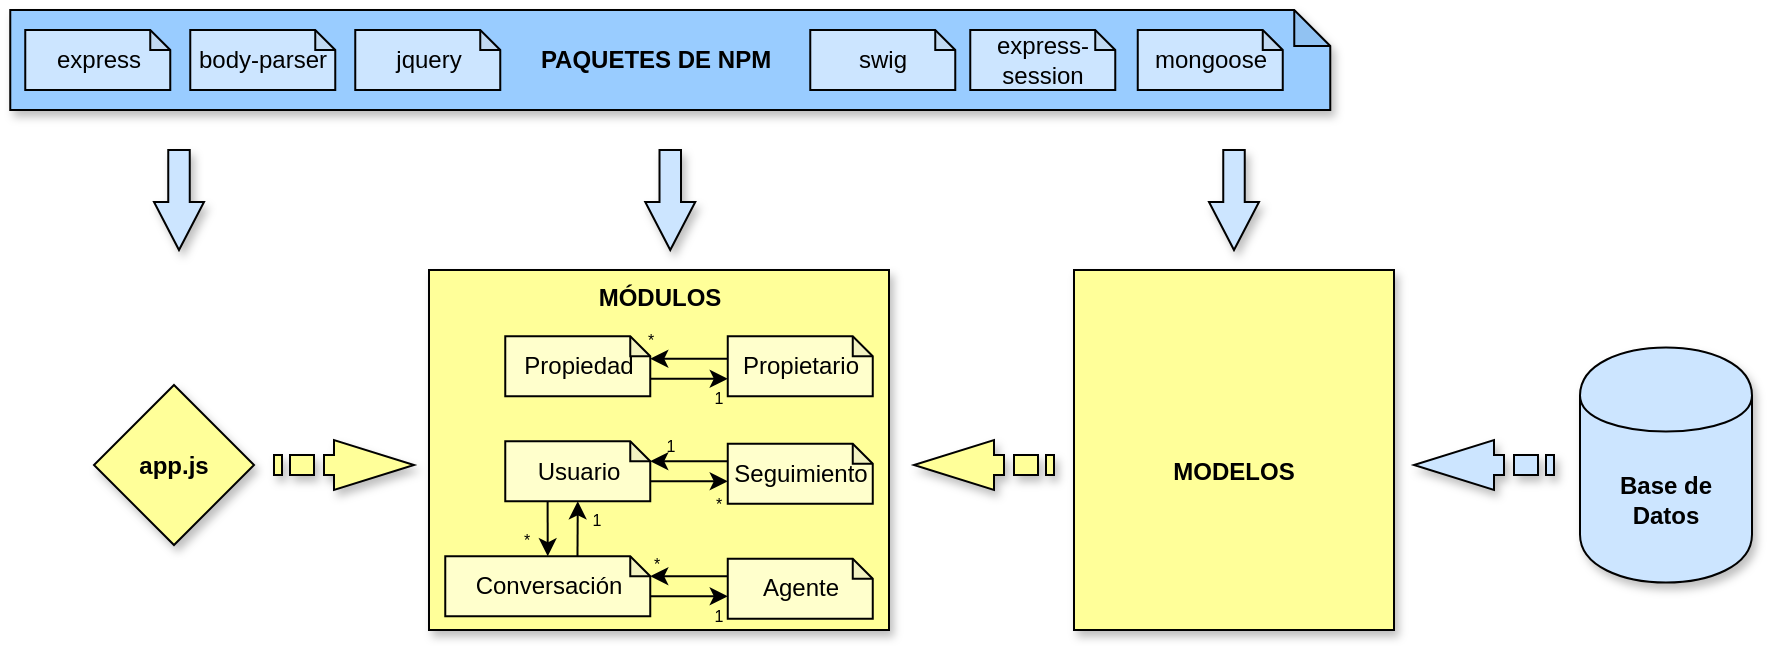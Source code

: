 <mxfile version="12.6.5" type="device"><diagram id="5Oz1-90RKP09hqG2rS-8" name="Page-1"><mxGraphModel dx="2747" dy="1347" grid="0" gridSize="10" guides="1" tooltips="1" connect="1" arrows="1" fold="1" page="0" pageScale="1" pageWidth="827" pageHeight="1169" math="0" shadow="0"><root><mxCell id="0"/><mxCell id="1" parent="0"/><mxCell id="8kpAlpK9c95EWvmfE53N-1" value="" style="rounded=0;whiteSpace=wrap;html=1;shadow=1;fillColor=#FFFF99;" parent="1" vertex="1"><mxGeometry x="457.5" y="410" width="230" height="180" as="geometry"/></mxCell><mxCell id="8kpAlpK9c95EWvmfE53N-2" value="" style="rounded=0;whiteSpace=wrap;html=1;shadow=1;fillColor=#FFFF99;" parent="1" vertex="1"><mxGeometry x="780" y="410" width="160" height="180" as="geometry"/></mxCell><mxCell id="8kpAlpK9c95EWvmfE53N-3" value="&lt;b&gt;Base de&lt;br&gt;Datos&lt;/b&gt;" style="shape=cylinder;whiteSpace=wrap;html=1;boundedLbl=1;backgroundOutline=1;shadow=1;fillColor=#CCE5FF;" parent="1" vertex="1"><mxGeometry x="1033" y="448.75" width="86" height="117.5" as="geometry"/></mxCell><mxCell id="8kpAlpK9c95EWvmfE53N-8" value="" style="shape=note;whiteSpace=wrap;html=1;backgroundOutline=1;darkOpacity=0.05;size=18;shadow=1;fillColor=#99CCFF;" parent="1" vertex="1"><mxGeometry x="248.13" y="280" width="660" height="50" as="geometry"/></mxCell><mxCell id="8kpAlpK9c95EWvmfE53N-9" value="" style="html=1;shadow=1;dashed=0;align=center;verticalAlign=middle;shape=mxgraph.arrows2.arrow;dy=0.57;dx=24;direction=south;notch=0;fillColor=#CCE5FF;" parent="1" vertex="1"><mxGeometry x="565.63" y="350" width="25" height="50" as="geometry"/></mxCell><mxCell id="8kpAlpK9c95EWvmfE53N-10" value="" style="html=1;shadow=1;dashed=0;align=center;verticalAlign=middle;shape=mxgraph.arrows2.arrow;dy=0.57;dx=24;direction=south;notch=0;fillColor=#CCE5FF;" parent="1" vertex="1"><mxGeometry x="847.5" y="350" width="25" height="50" as="geometry"/></mxCell><mxCell id="8kpAlpK9c95EWvmfE53N-23" value="&lt;b&gt;app.js&lt;/b&gt;" style="rhombus;whiteSpace=wrap;html=1;shadow=1;fillColor=#FFFF99;" parent="1" vertex="1"><mxGeometry x="290" y="467.5" width="80" height="80" as="geometry"/></mxCell><mxCell id="8kpAlpK9c95EWvmfE53N-27" value="" style="html=1;shadow=1;dashed=0;align=center;verticalAlign=middle;shape=mxgraph.arrows2.arrow;dy=0.57;dx=24;direction=south;notch=0;fillColor=#CCE5FF;" parent="1" vertex="1"><mxGeometry x="320" y="350" width="25" height="50" as="geometry"/></mxCell><mxCell id="8kpAlpK9c95EWvmfE53N-29" value="" style="html=1;shadow=1;dashed=0;align=center;verticalAlign=middle;shape=mxgraph.arrows2.stripedArrow;dy=0.6;dx=40;notch=25;fillColor=#FFFF99;rotation=-180;" parent="1" vertex="1"><mxGeometry x="700" y="495" width="70" height="25" as="geometry"/></mxCell><mxCell id="8kpAlpK9c95EWvmfE53N-31" value="Propiedad" style="shape=note;whiteSpace=wrap;html=1;backgroundOutline=1;darkOpacity=0.05;shadow=0;fillColor=#FFFFCC;size=10;" parent="1" vertex="1"><mxGeometry x="495.63" y="443.13" width="72.5" height="30" as="geometry"/></mxCell><mxCell id="8kpAlpK9c95EWvmfE53N-33" value="Usuario" style="shape=note;whiteSpace=wrap;html=1;backgroundOutline=1;darkOpacity=0.05;shadow=0;fillColor=#FFFFCC;size=10;" parent="1" vertex="1"><mxGeometry x="495.63" y="495.63" width="72.5" height="30" as="geometry"/></mxCell><mxCell id="8kpAlpK9c95EWvmfE53N-34" value="Seguimiento" style="shape=note;whiteSpace=wrap;html=1;backgroundOutline=1;darkOpacity=0.05;shadow=0;fillColor=#FFFFCC;size=10;" parent="1" vertex="1"><mxGeometry x="606.88" y="496.88" width="72.5" height="30" as="geometry"/></mxCell><mxCell id="8kpAlpK9c95EWvmfE53N-38" value="&lt;b&gt;MÓDULOS&lt;/b&gt;" style="text;html=1;strokeColor=none;fillColor=none;align=center;verticalAlign=middle;whiteSpace=wrap;rounded=0;shadow=0;" parent="1" vertex="1"><mxGeometry x="552.5" y="414.38" width="40" height="20" as="geometry"/></mxCell><mxCell id="8kpAlpK9c95EWvmfE53N-52" value="&lt;b&gt;MODELOS&lt;/b&gt;" style="text;html=1;strokeColor=none;fillColor=none;align=center;verticalAlign=middle;whiteSpace=wrap;rounded=0;shadow=0;" parent="1" vertex="1"><mxGeometry x="840" y="501.25" width="40" height="20" as="geometry"/></mxCell><mxCell id="8kpAlpK9c95EWvmfE53N-53" value="" style="html=1;shadow=1;dashed=0;align=center;verticalAlign=middle;shape=mxgraph.arrows2.stripedArrow;dy=0.6;dx=40;notch=25;fillColor=#CCE5FF;rotation=-180;" parent="1" vertex="1"><mxGeometry x="950" y="495" width="70" height="25" as="geometry"/></mxCell><mxCell id="8kpAlpK9c95EWvmfE53N-54" value="" style="html=1;shadow=1;dashed=0;align=center;verticalAlign=middle;shape=mxgraph.arrows2.stripedArrow;dy=0.6;dx=40;notch=25;fillColor=#FFFF99;rotation=0;" parent="1" vertex="1"><mxGeometry x="380" y="495" width="70" height="25" as="geometry"/></mxCell><mxCell id="q6VfReRbnQmEdcpuatJF-1" value="express" style="shape=note;whiteSpace=wrap;html=1;backgroundOutline=1;darkOpacity=0.05;shadow=0;fillColor=#CCE5FF;size=10;" parent="1" vertex="1"><mxGeometry x="255.63" y="290" width="72.5" height="30" as="geometry"/></mxCell><mxCell id="q6VfReRbnQmEdcpuatJF-3" value="mongoose" style="shape=note;whiteSpace=wrap;html=1;backgroundOutline=1;darkOpacity=0.05;shadow=0;fillColor=#CCE5FF;size=10;" parent="1" vertex="1"><mxGeometry x="811.88" y="290" width="72.5" height="30" as="geometry"/></mxCell><mxCell id="q6VfReRbnQmEdcpuatJF-4" value="swig" style="shape=note;whiteSpace=wrap;html=1;backgroundOutline=1;darkOpacity=0.05;shadow=0;fillColor=#CCE5FF;size=10;" parent="1" vertex="1"><mxGeometry x="648.13" y="290" width="72.5" height="30" as="geometry"/></mxCell><mxCell id="q6VfReRbnQmEdcpuatJF-5" value="express-session" style="shape=note;whiteSpace=wrap;html=1;backgroundOutline=1;darkOpacity=0.05;shadow=0;fillColor=#CCE5FF;size=10;" parent="1" vertex="1"><mxGeometry x="728.13" y="290" width="72.5" height="30" as="geometry"/></mxCell><mxCell id="q6VfReRbnQmEdcpuatJF-12" value="body-parser" style="shape=note;whiteSpace=wrap;html=1;backgroundOutline=1;darkOpacity=0.05;shadow=0;fillColor=#CCE5FF;size=10;" parent="1" vertex="1"><mxGeometry x="338.13" y="290" width="72.5" height="30" as="geometry"/></mxCell><mxCell id="q6VfReRbnQmEdcpuatJF-13" value="jquery" style="shape=note;whiteSpace=wrap;html=1;backgroundOutline=1;darkOpacity=0.05;shadow=0;fillColor=#CCE5FF;size=10;" parent="1" vertex="1"><mxGeometry x="420.63" y="290" width="72.5" height="30" as="geometry"/></mxCell><mxCell id="q6VfReRbnQmEdcpuatJF-18" value="&lt;b&gt;PAQUETES DE NPM&lt;/b&gt;" style="text;html=1;strokeColor=none;fillColor=none;align=center;verticalAlign=middle;whiteSpace=wrap;rounded=0;shadow=0;" parent="1" vertex="1"><mxGeometry x="510.63" y="295" width="120" height="20" as="geometry"/></mxCell><mxCell id="G-8K-J2M91kViE15_uEb-4" value="" style="endArrow=classic;html=1;exitX=0;exitY=0;exitDx=72.5;exitDy=20;exitPerimeter=0;entryX=0;entryY=0.625;entryDx=0;entryDy=0;entryPerimeter=0;" parent="1" source="8kpAlpK9c95EWvmfE53N-33" target="8kpAlpK9c95EWvmfE53N-34" edge="1"><mxGeometry width="50" height="50" relative="1" as="geometry"><mxPoint x="585.63" y="495.63" as="sourcePoint"/><mxPoint x="625.63" y="505.63" as="targetPoint"/></mxGeometry></mxCell><mxCell id="G-8K-J2M91kViE15_uEb-5" value="&lt;font style=&quot;font-size: 8px&quot;&gt;*&lt;/font&gt;" style="text;html=1;align=center;verticalAlign=middle;resizable=0;points=[];autosize=1;" parent="1" vertex="1"><mxGeometry x="591.88" y="515.63" width="20" height="20" as="geometry"/></mxCell><mxCell id="G-8K-J2M91kViE15_uEb-6" value="" style="endArrow=classic;html=1;entryX=0;entryY=0;entryDx=72.5;entryDy=10;entryPerimeter=0;exitX=0;exitY=0.292;exitDx=0;exitDy=0;exitPerimeter=0;" parent="1" source="8kpAlpK9c95EWvmfE53N-34" target="8kpAlpK9c95EWvmfE53N-33" edge="1"><mxGeometry width="50" height="50" relative="1" as="geometry"><mxPoint x="635.63" y="495.63" as="sourcePoint"/><mxPoint x="655.63" y="525.63" as="targetPoint"/></mxGeometry></mxCell><mxCell id="G-8K-J2M91kViE15_uEb-7" value="&lt;font style=&quot;font-size: 8px&quot;&gt;1&lt;/font&gt;" style="text;html=1;align=center;verticalAlign=middle;resizable=0;points=[];autosize=1;" parent="1" vertex="1"><mxGeometry x="568.13" y="486.88" width="20" height="20" as="geometry"/></mxCell><mxCell id="G-8K-J2M91kViE15_uEb-10" value="Conversación" style="shape=note;whiteSpace=wrap;html=1;backgroundOutline=1;darkOpacity=0.05;shadow=0;fillColor=#FFFFCC;size=10;" parent="1" vertex="1"><mxGeometry x="465.63" y="553.13" width="102.5" height="30" as="geometry"/></mxCell><mxCell id="G-8K-J2M91kViE15_uEb-11" value="Agente" style="shape=note;whiteSpace=wrap;html=1;backgroundOutline=1;darkOpacity=0.05;shadow=0;fillColor=#FFFFCC;size=10;" parent="1" vertex="1"><mxGeometry x="606.88" y="554.38" width="72.5" height="30" as="geometry"/></mxCell><mxCell id="G-8K-J2M91kViE15_uEb-12" value="" style="endArrow=classic;html=1;exitX=0;exitY=0;exitDx=102.5;exitDy=20;exitPerimeter=0;entryX=0;entryY=0.625;entryDx=0;entryDy=0;entryPerimeter=0;" parent="1" source="G-8K-J2M91kViE15_uEb-10" target="G-8K-J2M91kViE15_uEb-11" edge="1"><mxGeometry width="50" height="50" relative="1" as="geometry"><mxPoint x="585.63" y="553.13" as="sourcePoint"/><mxPoint x="625.63" y="563.13" as="targetPoint"/></mxGeometry></mxCell><mxCell id="G-8K-J2M91kViE15_uEb-13" value="&lt;font style=&quot;font-size: 8px&quot;&gt;1&lt;/font&gt;" style="text;html=1;align=center;verticalAlign=middle;resizable=0;points=[];autosize=1;" parent="1" vertex="1"><mxGeometry x="591.88" y="571.88" width="20" height="20" as="geometry"/></mxCell><mxCell id="G-8K-J2M91kViE15_uEb-14" value="" style="endArrow=classic;html=1;entryX=0;entryY=0;entryDx=102.5;entryDy=10;entryPerimeter=0;exitX=0;exitY=0.292;exitDx=0;exitDy=0;exitPerimeter=0;" parent="1" source="G-8K-J2M91kViE15_uEb-11" target="G-8K-J2M91kViE15_uEb-10" edge="1"><mxGeometry width="50" height="50" relative="1" as="geometry"><mxPoint x="635.63" y="553.13" as="sourcePoint"/><mxPoint x="655.63" y="583.13" as="targetPoint"/></mxGeometry></mxCell><mxCell id="G-8K-J2M91kViE15_uEb-15" value="&lt;font style=&quot;font-size: 8px&quot;&gt;*&lt;/font&gt;" style="text;html=1;align=center;verticalAlign=middle;resizable=0;points=[];autosize=1;" parent="1" vertex="1"><mxGeometry x="560.63" y="545.63" width="20" height="20" as="geometry"/></mxCell><mxCell id="G-8K-J2M91kViE15_uEb-16" value="" style="endArrow=classic;html=1;exitX=0.292;exitY=0.997;exitDx=0;exitDy=0;exitPerimeter=0;entryX=0.5;entryY=0;entryDx=0;entryDy=0;entryPerimeter=0;" parent="1" source="8kpAlpK9c95EWvmfE53N-33" target="G-8K-J2M91kViE15_uEb-10" edge="1"><mxGeometry width="50" height="50" relative="1" as="geometry"><mxPoint x="435.63" y="545.63" as="sourcePoint"/><mxPoint x="513.13" y="545.63" as="targetPoint"/></mxGeometry></mxCell><mxCell id="G-8K-J2M91kViE15_uEb-17" value="&lt;font style=&quot;font-size: 8px&quot;&gt;*&lt;/font&gt;" style="text;html=1;align=center;verticalAlign=middle;resizable=0;points=[];autosize=1;" parent="1" vertex="1"><mxGeometry x="495.63" y="534.38" width="20" height="20" as="geometry"/></mxCell><mxCell id="G-8K-J2M91kViE15_uEb-18" value="" style="endArrow=classic;html=1;entryX=0.5;entryY=1;entryDx=0;entryDy=0;entryPerimeter=0;exitX=0.645;exitY=-0.005;exitDx=0;exitDy=0;exitPerimeter=0;" parent="1" source="G-8K-J2M91kViE15_uEb-10" target="8kpAlpK9c95EWvmfE53N-33" edge="1"><mxGeometry width="50" height="50" relative="1" as="geometry"><mxPoint x="513.13" y="535.64" as="sourcePoint"/><mxPoint x="435.63" y="535.63" as="targetPoint"/></mxGeometry></mxCell><mxCell id="G-8K-J2M91kViE15_uEb-19" value="&lt;font style=&quot;font-size: 8px&quot;&gt;1&lt;/font&gt;" style="text;html=1;align=center;verticalAlign=middle;resizable=0;points=[];autosize=1;" parent="1" vertex="1"><mxGeometry x="530.63" y="524.38" width="20" height="20" as="geometry"/></mxCell><mxCell id="G-8K-J2M91kViE15_uEb-20" value="Propietario" style="shape=note;whiteSpace=wrap;html=1;backgroundOutline=1;darkOpacity=0.05;shadow=0;fillColor=#FFFFCC;size=10;" parent="1" vertex="1"><mxGeometry x="606.88" y="443.13" width="72.5" height="30" as="geometry"/></mxCell><mxCell id="G-8K-J2M91kViE15_uEb-23" value="" style="endArrow=classic;html=1;exitX=0;exitY=0;exitDx=102.5;exitDy=20;exitPerimeter=0;entryX=0;entryY=0.625;entryDx=0;entryDy=0;entryPerimeter=0;" parent="1" edge="1"><mxGeometry width="50" height="50" relative="1" as="geometry"><mxPoint x="568.13" y="464.38" as="sourcePoint"/><mxPoint x="606.88" y="464.38" as="targetPoint"/></mxGeometry></mxCell><mxCell id="G-8K-J2M91kViE15_uEb-24" value="&lt;font style=&quot;font-size: 8px&quot;&gt;1&lt;/font&gt;" style="text;html=1;align=center;verticalAlign=middle;resizable=0;points=[];autosize=1;" parent="1" vertex="1"><mxGeometry x="591.88" y="463.13" width="20" height="20" as="geometry"/></mxCell><mxCell id="G-8K-J2M91kViE15_uEb-25" value="" style="endArrow=classic;html=1;entryX=0;entryY=0;entryDx=102.5;entryDy=10;entryPerimeter=0;exitX=0;exitY=0.292;exitDx=0;exitDy=0;exitPerimeter=0;" parent="1" edge="1"><mxGeometry width="50" height="50" relative="1" as="geometry"><mxPoint x="606.88" y="454.39" as="sourcePoint"/><mxPoint x="568.13" y="454.38" as="targetPoint"/></mxGeometry></mxCell><mxCell id="G-8K-J2M91kViE15_uEb-26" value="&lt;font style=&quot;font-size: 8px&quot;&gt;*&lt;/font&gt;" style="text;html=1;align=center;verticalAlign=middle;resizable=0;points=[];autosize=1;" parent="1" vertex="1"><mxGeometry x="558.13" y="434.38" width="20" height="20" as="geometry"/></mxCell></root></mxGraphModel></diagram></mxfile>